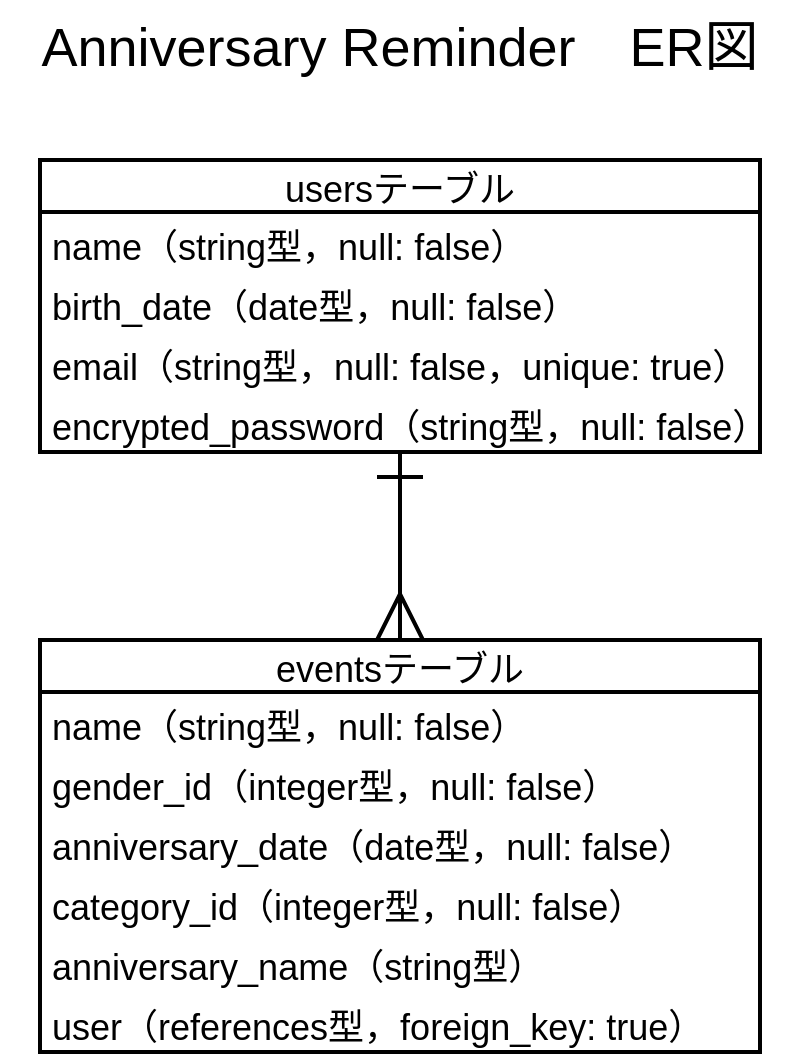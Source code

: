 <mxfile>
    <diagram id="aReQFfevpFHZR6VrRTIU" name="ページ1">
        <mxGraphModel dx="834" dy="627" grid="1" gridSize="10" guides="1" tooltips="1" connect="1" arrows="1" fold="1" page="1" pageScale="1" pageWidth="827" pageHeight="1169" math="0" shadow="0">
            <root>
                <mxCell id="0"/>
                <mxCell id="1" parent="0"/>
                <mxCell id="58" value="Anniversary Reminder　ER図" style="text;strokeColor=none;fillColor=none;spacingLeft=4;spacingRight=4;overflow=hidden;rotatable=0;points=[[0,0.5],[1,0.5]];portConstraint=eastwest;fontSize=27;align=center;strokeWidth=2;" parent="1" vertex="1">
                    <mxGeometry x="214" y="40" width="400" height="40" as="geometry"/>
                </mxCell>
                <mxCell id="59" value="usersテーブル" style="swimlane;fontStyle=0;childLayout=stackLayout;horizontal=1;startSize=26;horizontalStack=0;resizeParent=1;resizeParentMax=0;resizeLast=0;collapsible=1;marginBottom=0;align=center;fontSize=18;strokeWidth=2;" parent="1" vertex="1">
                    <mxGeometry x="234" y="120" width="360" height="146" as="geometry"/>
                </mxCell>
                <mxCell id="60" value="name（string型，null: false）" style="text;strokeColor=none;fillColor=none;spacingLeft=4;spacingRight=4;overflow=hidden;rotatable=0;points=[[0,0.5],[1,0.5]];portConstraint=eastwest;fontSize=18;" parent="59" vertex="1">
                    <mxGeometry y="26" width="360" height="30" as="geometry"/>
                </mxCell>
                <mxCell id="63" value="birth_date（date型，null: false）" style="text;strokeColor=none;fillColor=none;spacingLeft=4;spacingRight=4;overflow=hidden;rotatable=0;points=[[0,0.5],[1,0.5]];portConstraint=eastwest;fontSize=18;" parent="59" vertex="1">
                    <mxGeometry y="56" width="360" height="30" as="geometry"/>
                </mxCell>
                <mxCell id="61" value="email（string型，null: false，unique: true）" style="text;strokeColor=none;fillColor=none;spacingLeft=4;spacingRight=4;overflow=hidden;rotatable=0;points=[[0,0.5],[1,0.5]];portConstraint=eastwest;fontSize=18;" parent="59" vertex="1">
                    <mxGeometry y="86" width="360" height="30" as="geometry"/>
                </mxCell>
                <mxCell id="62" value="encrypted_password（string型，null: false）" style="text;strokeColor=none;fillColor=none;spacingLeft=4;spacingRight=4;overflow=hidden;rotatable=0;points=[[0,0.5],[1,0.5]];portConstraint=eastwest;fontSize=18;" parent="59" vertex="1">
                    <mxGeometry y="116" width="360" height="30" as="geometry"/>
                </mxCell>
                <mxCell id="65" value="eventsテーブル" style="swimlane;fontStyle=0;childLayout=stackLayout;horizontal=1;startSize=26;horizontalStack=0;resizeParent=1;resizeParentMax=0;resizeLast=0;collapsible=1;marginBottom=0;align=center;fontSize=18;strokeWidth=2;" parent="1" vertex="1">
                    <mxGeometry x="234" y="360" width="360" height="206" as="geometry"/>
                </mxCell>
                <mxCell id="66" value="name（string型，null: false）" style="text;strokeColor=none;fillColor=none;spacingLeft=4;spacingRight=4;overflow=hidden;rotatable=0;points=[[0,0.5],[1,0.5]];portConstraint=eastwest;fontSize=18;" parent="65" vertex="1">
                    <mxGeometry y="26" width="360" height="30" as="geometry"/>
                </mxCell>
                <mxCell id="68" value="gender_id（integer型，null: false）" style="text;strokeColor=none;fillColor=none;spacingLeft=4;spacingRight=4;overflow=hidden;rotatable=0;points=[[0,0.5],[1,0.5]];portConstraint=eastwest;fontSize=18;" parent="65" vertex="1">
                    <mxGeometry y="56" width="360" height="30" as="geometry"/>
                </mxCell>
                <mxCell id="67" value="anniversary_date（date型，null: false）" style="text;strokeColor=none;fillColor=none;spacingLeft=4;spacingRight=4;overflow=hidden;rotatable=0;points=[[0,0.5],[1,0.5]];portConstraint=eastwest;fontSize=18;" parent="65" vertex="1">
                    <mxGeometry y="86" width="360" height="30" as="geometry"/>
                </mxCell>
                <mxCell id="70" value="category_id（integer型，null: false）" style="text;strokeColor=none;fillColor=none;spacingLeft=4;spacingRight=4;overflow=hidden;rotatable=0;points=[[0,0.5],[1,0.5]];portConstraint=eastwest;fontSize=18;" parent="65" vertex="1">
                    <mxGeometry y="116" width="360" height="30" as="geometry"/>
                </mxCell>
                <mxCell id="69" value="anniversary_name（string型）" style="text;strokeColor=none;fillColor=none;spacingLeft=4;spacingRight=4;overflow=hidden;rotatable=0;points=[[0,0.5],[1,0.5]];portConstraint=eastwest;fontSize=18;" parent="65" vertex="1">
                    <mxGeometry y="146" width="360" height="30" as="geometry"/>
                </mxCell>
                <mxCell id="77" value="user（references型，foreign_key: true）" style="text;strokeColor=none;fillColor=none;spacingLeft=4;spacingRight=4;overflow=hidden;rotatable=0;points=[[0,0.5],[1,0.5]];portConstraint=eastwest;fontSize=18;" vertex="1" parent="65">
                    <mxGeometry y="176" width="360" height="30" as="geometry"/>
                </mxCell>
                <mxCell id="76" style="edgeStyle=orthogonalEdgeStyle;rounded=0;orthogonalLoop=1;jettySize=auto;html=1;exitX=0.5;exitY=0;exitDx=0;exitDy=0;entryX=0.5;entryY=1.033;entryDx=0;entryDy=0;fontSize=18;startSize=20;endSize=20;strokeWidth=2;startArrow=ERmany;startFill=0;endArrow=ERone;endFill=0;entryPerimeter=0;" parent="1" source="65" target="62" edge="1">
                    <mxGeometry relative="1" as="geometry"/>
                </mxCell>
            </root>
        </mxGraphModel>
    </diagram>
</mxfile>